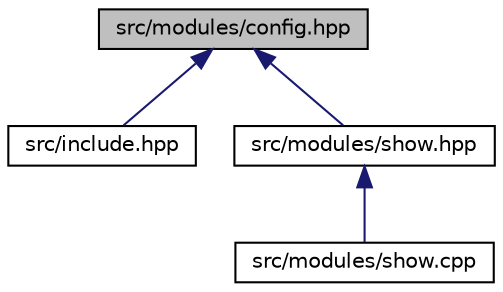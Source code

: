 digraph "src/modules/config.hpp"
{
 // LATEX_PDF_SIZE
  edge [fontname="Helvetica",fontsize="10",labelfontname="Helvetica",labelfontsize="10"];
  node [fontname="Helvetica",fontsize="10",shape=record];
  Node1 [label="src/modules/config.hpp",height=0.2,width=0.4,color="black", fillcolor="grey75", style="filled", fontcolor="black",tooltip="配置文件，头文件汇总"];
  Node1 -> Node2 [dir="back",color="midnightblue",fontsize="10",style="solid",fontname="Helvetica"];
  Node2 [label="src/include.hpp",height=0.2,width=0.4,color="black", fillcolor="white", style="filled",URL="$include_8hpp.html",tooltip="easyVim动态库头文件"];
  Node1 -> Node3 [dir="back",color="midnightblue",fontsize="10",style="solid",fontname="Helvetica"];
  Node3 [label="src/modules/show.hpp",height=0.2,width=0.4,color="black", fillcolor="white", style="filled",URL="$show_8hpp.html",tooltip="easyVim显示模块头文件"];
  Node3 -> Node4 [dir="back",color="midnightblue",fontsize="10",style="solid",fontname="Helvetica"];
  Node4 [label="src/modules/show.cpp",height=0.2,width=0.4,color="black", fillcolor="white", style="filled",URL="$show_8cpp.html",tooltip="easyVim显示模块实现文件"];
}
